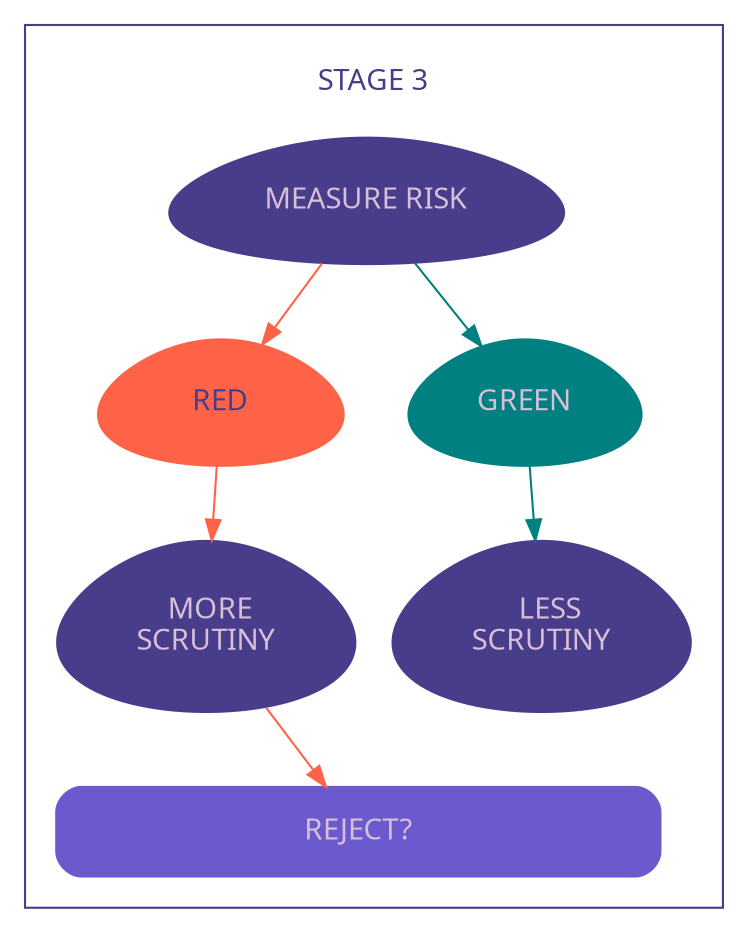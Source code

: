 digraph {
    node [shape=egg fontcolor="thistle" fontname="Avenir" fontcolor="midnightblue" style=filled margin=0.2];
    bgcolor="transparent"
    subgraph cluster_a {
        fontname="Avenir" shape=egg color="darkslateblue" fontcolor="darkslateblue" margin=15;
        label="\nSTAGE 3\l";
        node [fontcolor="thistle" color="darkslateblue"] {
            "MEASURE RISK\l" -> r [color="tomato" ];
            "MEASURE RISK\l" -> g [color="teal"];
            g [color="teal" label="GREEN\l" fontcolor="thistle"]
            r [color="tomato" label="   RED   \l" fontcolor="darkslateblue"]
            sm [label="      LESS\lSCRUTINY\l"]
            sp [label="    MORE\lSCRUTINY\l"]
            g -> sm [color="teal"];
            r -> sp [color="tomato"];
            node[color="slateblue"]{
                rej [label="                            REJECT?                            \l" shape=box style="rounded, filled"]
                sp -> rej [color="tomato"]
            }
        }
    }
}
